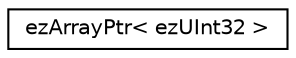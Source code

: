 digraph "Graphical Class Hierarchy"
{
 // LATEX_PDF_SIZE
  edge [fontname="Helvetica",fontsize="10",labelfontname="Helvetica",labelfontsize="10"];
  node [fontname="Helvetica",fontsize="10",shape=record];
  rankdir="LR";
  Node0 [label="ezArrayPtr\< ezUInt32 \>",height=0.2,width=0.4,color="black", fillcolor="white", style="filled",URL="$dc/dae/classez_array_ptr.htm",tooltip=" "];
}
